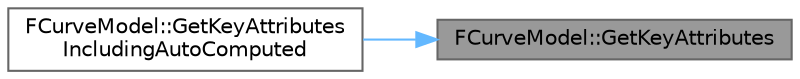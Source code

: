 digraph "FCurveModel::GetKeyAttributes"
{
 // INTERACTIVE_SVG=YES
 // LATEX_PDF_SIZE
  bgcolor="transparent";
  edge [fontname=Helvetica,fontsize=10,labelfontname=Helvetica,labelfontsize=10];
  node [fontname=Helvetica,fontsize=10,shape=box,height=0.2,width=0.4];
  rankdir="RL";
  Node1 [id="Node000001",label="FCurveModel::GetKeyAttributes",height=0.2,width=0.4,color="gray40", fillcolor="grey60", style="filled", fontcolor="black",tooltip="Retrieve ALL key attributes that pertain to the specified input key handles."];
  Node1 -> Node2 [id="edge1_Node000001_Node000002",dir="back",color="steelblue1",style="solid",tooltip=" "];
  Node2 [id="Node000002",label="FCurveModel::GetKeyAttributes\lIncludingAutoComputed",height=0.2,width=0.4,color="grey40", fillcolor="white", style="filled",URL="$d1/dd0/classFCurveModel.html#aef86265b369fd986217f73f044dc4d1f",tooltip="Gets the value of ALL attributes including those that are auto-computed."];
}
